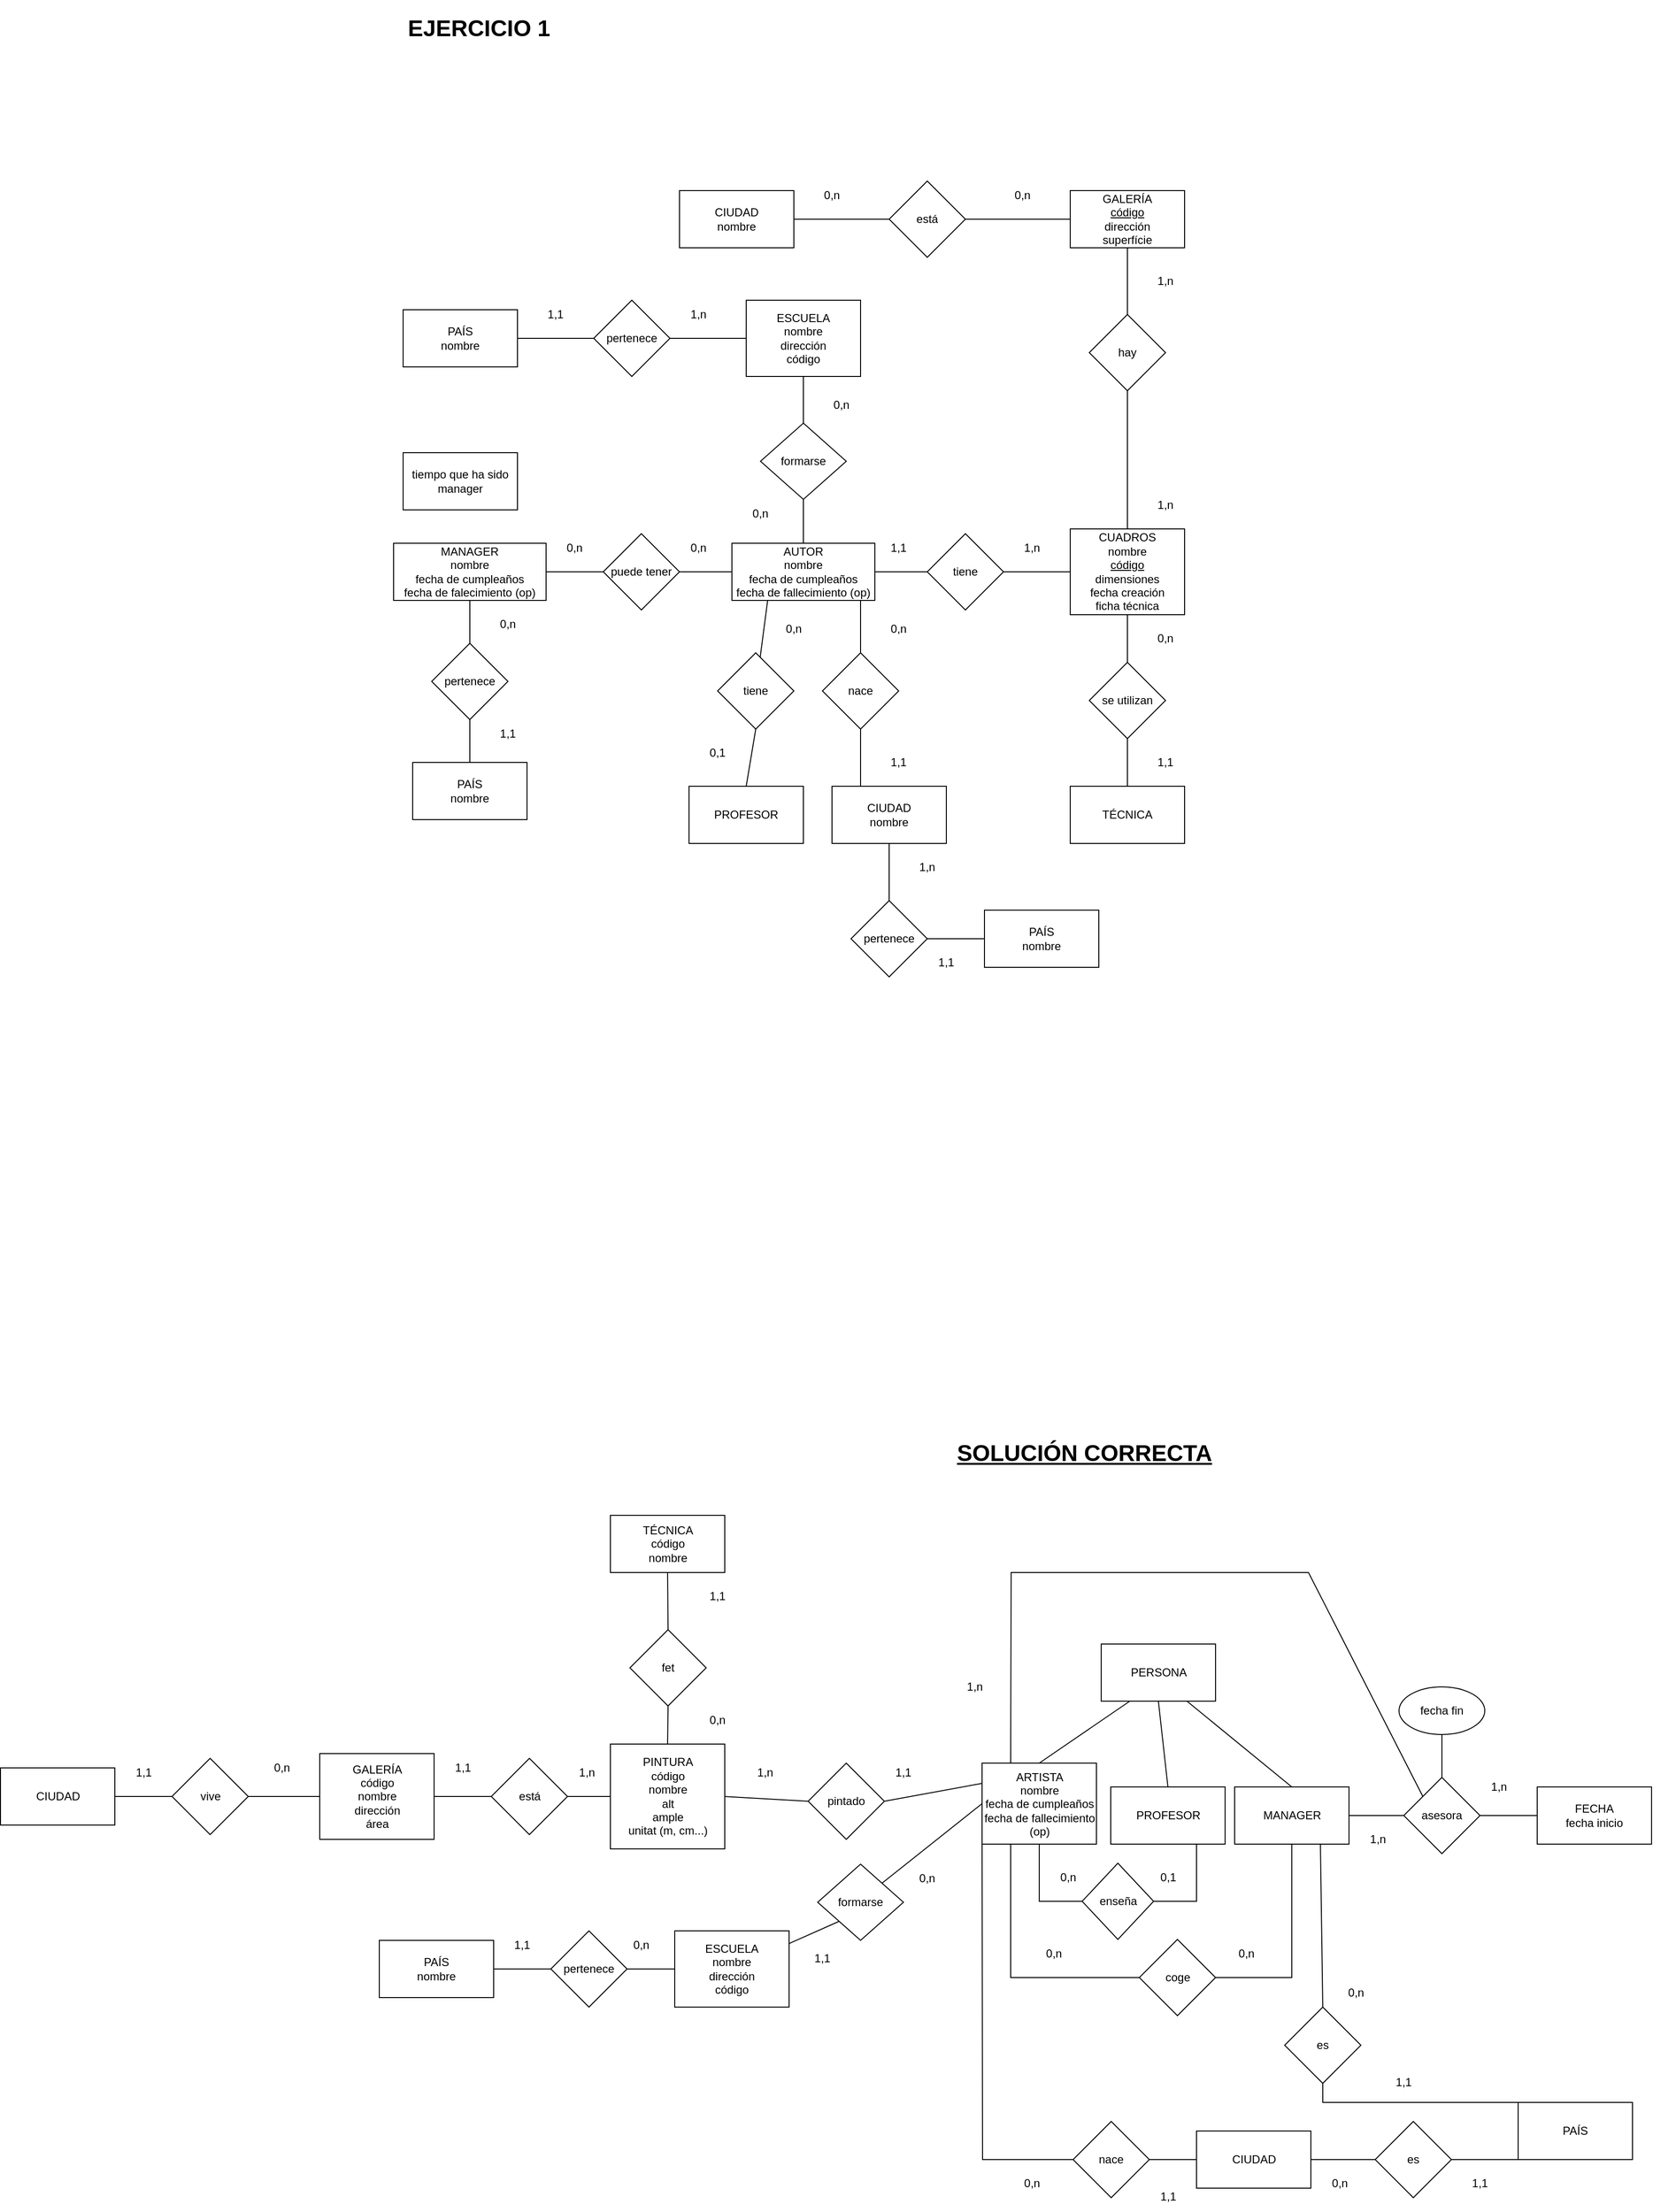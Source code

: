 <mxfile version="20.3.0" type="device"><diagram id="R2lEEEUBdFMjLlhIrx00" name="Page-1"><mxGraphModel dx="2354" dy="1698" grid="1" gridSize="10" guides="1" tooltips="1" connect="1" arrows="1" fold="1" page="1" pageScale="1" pageWidth="850" pageHeight="1100" math="0" shadow="0" extFonts="Permanent Marker^https://fonts.googleapis.com/css?family=Permanent+Marker"><root><mxCell id="0"/><mxCell id="1" parent="0"/><mxCell id="aVUMFZ0McgWH2gWo2SlE-1" value="&lt;h1&gt;EJERCICIO 1&lt;/h1&gt;" style="text;html=1;strokeColor=none;fillColor=none;spacing=5;spacingTop=-20;whiteSpace=wrap;overflow=hidden;rounded=0;" vertex="1" parent="1"><mxGeometry x="60" y="50" width="760" height="70" as="geometry"/></mxCell><mxCell id="aVUMFZ0McgWH2gWo2SlE-2" value="GALERÍA&lt;br&gt;&lt;u&gt;código&lt;/u&gt;&lt;br&gt;dirección&lt;br&gt;superfície" style="rounded=0;whiteSpace=wrap;html=1;" vertex="1" parent="1"><mxGeometry x="760" y="240" width="120" height="60" as="geometry"/></mxCell><mxCell id="aVUMFZ0McgWH2gWo2SlE-3" value="" style="endArrow=none;html=1;rounded=0;exitX=0;exitY=0.5;exitDx=0;exitDy=0;startArrow=none;" edge="1" parent="1" source="aVUMFZ0McgWH2gWo2SlE-4" target="aVUMFZ0McgWH2gWo2SlE-6"><mxGeometry width="50" height="50" relative="1" as="geometry"><mxPoint x="780" y="40" as="sourcePoint"/><mxPoint x="490" y="270" as="targetPoint"/></mxGeometry></mxCell><mxCell id="aVUMFZ0McgWH2gWo2SlE-4" value="está" style="rhombus;whiteSpace=wrap;html=1;" vertex="1" parent="1"><mxGeometry x="570" y="230" width="80" height="80" as="geometry"/></mxCell><mxCell id="aVUMFZ0McgWH2gWo2SlE-5" value="" style="endArrow=none;html=1;rounded=0;exitX=0;exitY=0.5;exitDx=0;exitDy=0;" edge="1" parent="1" source="aVUMFZ0McgWH2gWo2SlE-2" target="aVUMFZ0McgWH2gWo2SlE-4"><mxGeometry width="50" height="50" relative="1" as="geometry"><mxPoint x="725" y="270" as="sourcePoint"/><mxPoint x="520" y="270" as="targetPoint"/></mxGeometry></mxCell><mxCell id="aVUMFZ0McgWH2gWo2SlE-6" value="CIUDAD&lt;br&gt;nombre" style="rounded=0;whiteSpace=wrap;html=1;" vertex="1" parent="1"><mxGeometry x="350" y="240" width="120" height="60" as="geometry"/></mxCell><mxCell id="aVUMFZ0McgWH2gWo2SlE-7" value="0,n" style="text;html=1;strokeColor=none;fillColor=none;align=center;verticalAlign=middle;whiteSpace=wrap;rounded=0;" vertex="1" parent="1"><mxGeometry x="480" y="230" width="60" height="30" as="geometry"/></mxCell><mxCell id="aVUMFZ0McgWH2gWo2SlE-8" value="0,n" style="text;html=1;strokeColor=none;fillColor=none;align=center;verticalAlign=middle;whiteSpace=wrap;rounded=0;" vertex="1" parent="1"><mxGeometry x="680" y="230" width="60" height="30" as="geometry"/></mxCell><mxCell id="aVUMFZ0McgWH2gWo2SlE-9" value="CUADROS&lt;br&gt;nombre&lt;br&gt;&lt;u&gt;código&lt;/u&gt;&lt;br&gt;dimensiones&lt;br&gt;fecha creación&lt;br&gt;ficha técnica" style="rounded=0;whiteSpace=wrap;html=1;" vertex="1" parent="1"><mxGeometry x="760" y="595" width="120" height="90" as="geometry"/></mxCell><mxCell id="aVUMFZ0McgWH2gWo2SlE-10" value="" style="endArrow=none;html=1;rounded=0;exitX=0.5;exitY=0;exitDx=0;exitDy=0;entryX=0.5;entryY=1;entryDx=0;entryDy=0;startArrow=none;" edge="1" parent="1" target="aVUMFZ0McgWH2gWo2SlE-2"><mxGeometry width="50" height="50" relative="1" as="geometry"><mxPoint x="820" y="425" as="sourcePoint"/><mxPoint x="780" y="40" as="targetPoint"/></mxGeometry></mxCell><mxCell id="aVUMFZ0McgWH2gWo2SlE-11" value="hay" style="rhombus;whiteSpace=wrap;html=1;" vertex="1" parent="1"><mxGeometry x="780" y="370" width="80" height="80" as="geometry"/></mxCell><mxCell id="aVUMFZ0McgWH2gWo2SlE-12" value="" style="endArrow=none;html=1;rounded=0;exitX=0.5;exitY=0;exitDx=0;exitDy=0;entryX=0.5;entryY=1;entryDx=0;entryDy=0;" edge="1" parent="1" source="aVUMFZ0McgWH2gWo2SlE-9" target="aVUMFZ0McgWH2gWo2SlE-11"><mxGeometry width="50" height="50" relative="1" as="geometry"><mxPoint x="820" y="415" as="sourcePoint"/><mxPoint x="820" y="245" as="targetPoint"/></mxGeometry></mxCell><mxCell id="aVUMFZ0McgWH2gWo2SlE-13" value="1,n" style="text;html=1;strokeColor=none;fillColor=none;align=center;verticalAlign=middle;whiteSpace=wrap;rounded=0;" vertex="1" parent="1"><mxGeometry x="830" y="555" width="60" height="30" as="geometry"/></mxCell><mxCell id="aVUMFZ0McgWH2gWo2SlE-14" value="1,n" style="text;html=1;strokeColor=none;fillColor=none;align=center;verticalAlign=middle;whiteSpace=wrap;rounded=0;" vertex="1" parent="1"><mxGeometry x="830" y="320" width="60" height="30" as="geometry"/></mxCell><mxCell id="aVUMFZ0McgWH2gWo2SlE-16" value="AUTOR&lt;br&gt;nombre&lt;br&gt;fecha de cumpleaños&lt;br&gt;fecha de fallecimiento (op)" style="rounded=0;whiteSpace=wrap;html=1;" vertex="1" parent="1"><mxGeometry x="405" y="610" width="150" height="60" as="geometry"/></mxCell><mxCell id="aVUMFZ0McgWH2gWo2SlE-17" value="" style="endArrow=none;html=1;rounded=0;exitX=1;exitY=0.5;exitDx=0;exitDy=0;entryX=0;entryY=0.5;entryDx=0;entryDy=0;startArrow=none;" edge="1" parent="1" source="aVUMFZ0McgWH2gWo2SlE-18" target="aVUMFZ0McgWH2gWo2SlE-9"><mxGeometry width="50" height="50" relative="1" as="geometry"><mxPoint x="610" y="245" as="sourcePoint"/><mxPoint x="660" y="195" as="targetPoint"/></mxGeometry></mxCell><mxCell id="aVUMFZ0McgWH2gWo2SlE-18" value="tiene" style="rhombus;whiteSpace=wrap;html=1;" vertex="1" parent="1"><mxGeometry x="610" y="600" width="80" height="80" as="geometry"/></mxCell><mxCell id="aVUMFZ0McgWH2gWo2SlE-19" value="" style="endArrow=none;html=1;rounded=0;exitX=1;exitY=0.5;exitDx=0;exitDy=0;entryX=0;entryY=0.5;entryDx=0;entryDy=0;" edge="1" parent="1" source="aVUMFZ0McgWH2gWo2SlE-16" target="aVUMFZ0McgWH2gWo2SlE-18"><mxGeometry width="50" height="50" relative="1" as="geometry"><mxPoint x="560" y="640" as="sourcePoint"/><mxPoint x="760" y="640" as="targetPoint"/></mxGeometry></mxCell><mxCell id="aVUMFZ0McgWH2gWo2SlE-20" value="1,1" style="text;html=1;strokeColor=none;fillColor=none;align=center;verticalAlign=middle;whiteSpace=wrap;rounded=0;" vertex="1" parent="1"><mxGeometry x="550" y="600" width="60" height="30" as="geometry"/></mxCell><mxCell id="aVUMFZ0McgWH2gWo2SlE-21" value="1,n" style="text;html=1;strokeColor=none;fillColor=none;align=center;verticalAlign=middle;whiteSpace=wrap;rounded=0;" vertex="1" parent="1"><mxGeometry x="690" y="600" width="60" height="30" as="geometry"/></mxCell><mxCell id="aVUMFZ0McgWH2gWo2SlE-22" value="" style="endArrow=none;html=1;rounded=0;entryX=0.5;entryY=1;entryDx=0;entryDy=0;startArrow=none;" edge="1" parent="1" source="aVUMFZ0McgWH2gWo2SlE-23"><mxGeometry width="50" height="50" relative="1" as="geometry"><mxPoint x="540" y="865" as="sourcePoint"/><mxPoint x="540" y="670" as="targetPoint"/></mxGeometry></mxCell><mxCell id="aVUMFZ0McgWH2gWo2SlE-23" value="nace" style="rhombus;whiteSpace=wrap;html=1;" vertex="1" parent="1"><mxGeometry x="500" y="725" width="80" height="80" as="geometry"/></mxCell><mxCell id="aVUMFZ0McgWH2gWo2SlE-24" value="" style="endArrow=none;html=1;rounded=0;entryX=0.5;entryY=1;entryDx=0;entryDy=0;exitX=0.25;exitY=0;exitDx=0;exitDy=0;" edge="1" parent="1" source="aVUMFZ0McgWH2gWo2SlE-25" target="aVUMFZ0McgWH2gWo2SlE-23"><mxGeometry width="50" height="50" relative="1" as="geometry"><mxPoint x="540" y="865" as="sourcePoint"/><mxPoint x="540" y="670" as="targetPoint"/></mxGeometry></mxCell><mxCell id="aVUMFZ0McgWH2gWo2SlE-25" value="CIUDAD&lt;br&gt;nombre" style="rounded=0;whiteSpace=wrap;html=1;" vertex="1" parent="1"><mxGeometry x="510" y="865" width="120" height="60" as="geometry"/></mxCell><mxCell id="aVUMFZ0McgWH2gWo2SlE-30" value="1,1" style="text;html=1;strokeColor=none;fillColor=none;align=center;verticalAlign=middle;whiteSpace=wrap;rounded=0;" vertex="1" parent="1"><mxGeometry x="550" y="825" width="60" height="30" as="geometry"/></mxCell><mxCell id="aVUMFZ0McgWH2gWo2SlE-31" value="0,n" style="text;html=1;strokeColor=none;fillColor=none;align=center;verticalAlign=middle;whiteSpace=wrap;rounded=0;" vertex="1" parent="1"><mxGeometry x="550" y="685" width="60" height="30" as="geometry"/></mxCell><mxCell id="aVUMFZ0McgWH2gWo2SlE-34" value="PAÍS&lt;br&gt;nombre" style="rounded=0;whiteSpace=wrap;html=1;" vertex="1" parent="1"><mxGeometry x="670" y="995" width="120" height="60" as="geometry"/></mxCell><mxCell id="aVUMFZ0McgWH2gWo2SlE-35" value="" style="endArrow=none;html=1;rounded=0;exitX=0.5;exitY=0;exitDx=0;exitDy=0;startArrow=none;" edge="1" parent="1" source="aVUMFZ0McgWH2gWo2SlE-37" target="aVUMFZ0McgWH2gWo2SlE-36"><mxGeometry width="50" height="50" relative="1" as="geometry"><mxPoint x="595" y="515" as="sourcePoint"/><mxPoint x="480" y="385" as="targetPoint"/></mxGeometry></mxCell><mxCell id="aVUMFZ0McgWH2gWo2SlE-36" value="ESCUELA&lt;br&gt;nombre&lt;br&gt;dirección&lt;br&gt;código&lt;br&gt;" style="rounded=0;whiteSpace=wrap;html=1;" vertex="1" parent="1"><mxGeometry x="420" y="355" width="120" height="80" as="geometry"/></mxCell><mxCell id="aVUMFZ0McgWH2gWo2SlE-37" value="formarse" style="rhombus;whiteSpace=wrap;html=1;" vertex="1" parent="1"><mxGeometry x="435" y="484" width="90" height="80" as="geometry"/></mxCell><mxCell id="aVUMFZ0McgWH2gWo2SlE-38" value="" style="endArrow=none;html=1;rounded=0;exitX=0.5;exitY=0;exitDx=0;exitDy=0;" edge="1" parent="1" source="aVUMFZ0McgWH2gWo2SlE-16" target="aVUMFZ0McgWH2gWo2SlE-37"><mxGeometry width="50" height="50" relative="1" as="geometry"><mxPoint x="480" y="610" as="sourcePoint"/><mxPoint x="480" y="415" as="targetPoint"/></mxGeometry></mxCell><mxCell id="aVUMFZ0McgWH2gWo2SlE-39" value="0,n" style="text;html=1;strokeColor=none;fillColor=none;align=center;verticalAlign=middle;whiteSpace=wrap;rounded=0;" vertex="1" parent="1"><mxGeometry x="405" y="564" width="60" height="30" as="geometry"/></mxCell><mxCell id="aVUMFZ0McgWH2gWo2SlE-40" value="0,n" style="text;html=1;strokeColor=none;fillColor=none;align=center;verticalAlign=middle;whiteSpace=wrap;rounded=0;" vertex="1" parent="1"><mxGeometry x="490" y="450" width="60" height="30" as="geometry"/></mxCell><mxCell id="aVUMFZ0McgWH2gWo2SlE-41" value="" style="endArrow=none;html=1;rounded=0;entryX=0;entryY=0.5;entryDx=0;entryDy=0;startArrow=none;" edge="1" parent="1" source="aVUMFZ0McgWH2gWo2SlE-43" target="aVUMFZ0McgWH2gWo2SlE-36"><mxGeometry width="50" height="50" relative="1" as="geometry"><mxPoint x="230" y="395" as="sourcePoint"/><mxPoint x="420" y="385" as="targetPoint"/></mxGeometry></mxCell><mxCell id="aVUMFZ0McgWH2gWo2SlE-42" value="PAÍS&lt;br&gt;nombre" style="rounded=0;whiteSpace=wrap;html=1;" vertex="1" parent="1"><mxGeometry x="60" y="365" width="120" height="60" as="geometry"/></mxCell><mxCell id="aVUMFZ0McgWH2gWo2SlE-43" value="pertenece" style="rhombus;whiteSpace=wrap;html=1;" vertex="1" parent="1"><mxGeometry x="260" y="355" width="80" height="80" as="geometry"/></mxCell><mxCell id="aVUMFZ0McgWH2gWo2SlE-44" value="" style="endArrow=none;html=1;rounded=0;entryX=0;entryY=0.5;entryDx=0;entryDy=0;" edge="1" parent="1" source="aVUMFZ0McgWH2gWo2SlE-42" target="aVUMFZ0McgWH2gWo2SlE-43"><mxGeometry width="50" height="50" relative="1" as="geometry"><mxPoint x="180" y="395" as="sourcePoint"/><mxPoint x="420" y="395" as="targetPoint"/></mxGeometry></mxCell><mxCell id="aVUMFZ0McgWH2gWo2SlE-45" value="1,1" style="text;html=1;strokeColor=none;fillColor=none;align=center;verticalAlign=middle;whiteSpace=wrap;rounded=0;" vertex="1" parent="1"><mxGeometry x="190" y="355" width="60" height="30" as="geometry"/></mxCell><mxCell id="aVUMFZ0McgWH2gWo2SlE-46" value="1,n" style="text;html=1;strokeColor=none;fillColor=none;align=center;verticalAlign=middle;whiteSpace=wrap;rounded=0;" vertex="1" parent="1"><mxGeometry x="340" y="355" width="60" height="30" as="geometry"/></mxCell><mxCell id="aVUMFZ0McgWH2gWo2SlE-47" value="" style="endArrow=none;html=1;rounded=0;entryX=0;entryY=0.5;entryDx=0;entryDy=0;startArrow=none;" edge="1" parent="1" source="aVUMFZ0McgWH2gWo2SlE-49" target="aVUMFZ0McgWH2gWo2SlE-16"><mxGeometry width="50" height="50" relative="1" as="geometry"><mxPoint x="200" y="640" as="sourcePoint"/><mxPoint x="350" y="615" as="targetPoint"/></mxGeometry></mxCell><mxCell id="aVUMFZ0McgWH2gWo2SlE-48" value="MANAGER&lt;br&gt;nombre&lt;br&gt;fecha de cumpleaños&lt;br&gt;fecha de falecimiento (op)" style="rounded=0;whiteSpace=wrap;html=1;" vertex="1" parent="1"><mxGeometry x="50" y="610" width="160" height="60" as="geometry"/></mxCell><mxCell id="aVUMFZ0McgWH2gWo2SlE-49" value="puede tener" style="rhombus;whiteSpace=wrap;html=1;" vertex="1" parent="1"><mxGeometry x="270" y="600" width="80" height="80" as="geometry"/></mxCell><mxCell id="aVUMFZ0McgWH2gWo2SlE-50" value="" style="endArrow=none;html=1;rounded=0;exitX=1;exitY=0.5;exitDx=0;exitDy=0;entryX=0;entryY=0.5;entryDx=0;entryDy=0;" edge="1" parent="1" source="aVUMFZ0McgWH2gWo2SlE-48" target="aVUMFZ0McgWH2gWo2SlE-49"><mxGeometry width="50" height="50" relative="1" as="geometry"><mxPoint x="220" y="645" as="sourcePoint"/><mxPoint x="240" y="640" as="targetPoint"/></mxGeometry></mxCell><mxCell id="aVUMFZ0McgWH2gWo2SlE-51" value="0,n" style="text;html=1;strokeColor=none;fillColor=none;align=center;verticalAlign=middle;whiteSpace=wrap;rounded=0;" vertex="1" parent="1"><mxGeometry x="210" y="600" width="60" height="30" as="geometry"/></mxCell><mxCell id="aVUMFZ0McgWH2gWo2SlE-52" value="0,n" style="text;html=1;strokeColor=none;fillColor=none;align=center;verticalAlign=middle;whiteSpace=wrap;rounded=0;" vertex="1" parent="1"><mxGeometry x="340" y="600" width="60" height="30" as="geometry"/></mxCell><mxCell id="aVUMFZ0McgWH2gWo2SlE-53" value="" style="endArrow=none;html=1;rounded=0;exitX=1;exitY=0.5;exitDx=0;exitDy=0;entryX=0;entryY=0.5;entryDx=0;entryDy=0;startArrow=none;" edge="1" parent="1" source="aVUMFZ0McgWH2gWo2SlE-54" target="aVUMFZ0McgWH2gWo2SlE-34"><mxGeometry width="50" height="50" relative="1" as="geometry"><mxPoint x="580" y="535" as="sourcePoint"/><mxPoint x="630" y="485" as="targetPoint"/></mxGeometry></mxCell><mxCell id="aVUMFZ0McgWH2gWo2SlE-54" value="pertenece" style="rhombus;whiteSpace=wrap;html=1;" vertex="1" parent="1"><mxGeometry x="530" y="985" width="80" height="80" as="geometry"/></mxCell><mxCell id="aVUMFZ0McgWH2gWo2SlE-55" value="" style="endArrow=none;html=1;rounded=0;exitX=0.5;exitY=1;exitDx=0;exitDy=0;entryX=0.5;entryY=0;entryDx=0;entryDy=0;" edge="1" parent="1" source="aVUMFZ0McgWH2gWo2SlE-25" target="aVUMFZ0McgWH2gWo2SlE-54"><mxGeometry width="50" height="50" relative="1" as="geometry"><mxPoint x="630" y="895" as="sourcePoint"/><mxPoint x="840" y="895" as="targetPoint"/></mxGeometry></mxCell><mxCell id="aVUMFZ0McgWH2gWo2SlE-56" value="1,n" style="text;html=1;strokeColor=none;fillColor=none;align=center;verticalAlign=middle;whiteSpace=wrap;rounded=0;" vertex="1" parent="1"><mxGeometry x="580" y="935" width="60" height="30" as="geometry"/></mxCell><mxCell id="aVUMFZ0McgWH2gWo2SlE-57" value="1,1" style="text;html=1;strokeColor=none;fillColor=none;align=center;verticalAlign=middle;whiteSpace=wrap;rounded=0;" vertex="1" parent="1"><mxGeometry x="600" y="1035" width="60" height="30" as="geometry"/></mxCell><mxCell id="aVUMFZ0McgWH2gWo2SlE-58" value="PAÍS&lt;br&gt;nombre" style="rounded=0;whiteSpace=wrap;html=1;" vertex="1" parent="1"><mxGeometry x="70" y="840" width="120" height="60" as="geometry"/></mxCell><mxCell id="aVUMFZ0McgWH2gWo2SlE-59" value="" style="endArrow=none;html=1;rounded=0;exitX=0.5;exitY=0;exitDx=0;exitDy=0;entryX=0.5;entryY=1;entryDx=0;entryDy=0;startArrow=none;" edge="1" parent="1" source="aVUMFZ0McgWH2gWo2SlE-60" target="aVUMFZ0McgWH2gWo2SlE-48"><mxGeometry width="50" height="50" relative="1" as="geometry"><mxPoint x="490" y="525" as="sourcePoint"/><mxPoint x="540" y="475" as="targetPoint"/></mxGeometry></mxCell><mxCell id="aVUMFZ0McgWH2gWo2SlE-60" value="pertenece" style="rhombus;whiteSpace=wrap;html=1;" vertex="1" parent="1"><mxGeometry x="90" y="715" width="80" height="80" as="geometry"/></mxCell><mxCell id="aVUMFZ0McgWH2gWo2SlE-61" value="" style="endArrow=none;html=1;rounded=0;exitX=0.5;exitY=0;exitDx=0;exitDy=0;entryX=0.5;entryY=1;entryDx=0;entryDy=0;" edge="1" parent="1" source="aVUMFZ0McgWH2gWo2SlE-58" target="aVUMFZ0McgWH2gWo2SlE-60"><mxGeometry width="50" height="50" relative="1" as="geometry"><mxPoint x="140" y="840" as="sourcePoint"/><mxPoint x="140" y="670" as="targetPoint"/></mxGeometry></mxCell><mxCell id="aVUMFZ0McgWH2gWo2SlE-62" value="1,1" style="text;html=1;strokeColor=none;fillColor=none;align=center;verticalAlign=middle;whiteSpace=wrap;rounded=0;" vertex="1" parent="1"><mxGeometry x="140" y="795" width="60" height="30" as="geometry"/></mxCell><mxCell id="aVUMFZ0McgWH2gWo2SlE-63" value="0,n" style="text;html=1;strokeColor=none;fillColor=none;align=center;verticalAlign=middle;whiteSpace=wrap;rounded=0;" vertex="1" parent="1"><mxGeometry x="140" y="680" width="60" height="30" as="geometry"/></mxCell><mxCell id="aVUMFZ0McgWH2gWo2SlE-64" value="PROFESOR" style="rounded=0;whiteSpace=wrap;html=1;" vertex="1" parent="1"><mxGeometry x="360" y="865" width="120" height="60" as="geometry"/></mxCell><mxCell id="aVUMFZ0McgWH2gWo2SlE-65" value="tiempo que ha sido manager" style="rounded=0;whiteSpace=wrap;html=1;" vertex="1" parent="1"><mxGeometry x="60" y="515" width="120" height="60" as="geometry"/></mxCell><mxCell id="aVUMFZ0McgWH2gWo2SlE-66" value="TÉCNICA" style="rounded=0;whiteSpace=wrap;html=1;" vertex="1" parent="1"><mxGeometry x="760" y="865" width="120" height="60" as="geometry"/></mxCell><mxCell id="aVUMFZ0McgWH2gWo2SlE-67" value="" style="endArrow=none;html=1;rounded=0;entryX=0.5;entryY=1;entryDx=0;entryDy=0;exitX=0.5;exitY=0;exitDx=0;exitDy=0;startArrow=none;" edge="1" parent="1" source="aVUMFZ0McgWH2gWo2SlE-68" target="aVUMFZ0McgWH2gWo2SlE-9"><mxGeometry width="50" height="50" relative="1" as="geometry"><mxPoint x="440" y="635" as="sourcePoint"/><mxPoint x="490" y="585" as="targetPoint"/></mxGeometry></mxCell><mxCell id="aVUMFZ0McgWH2gWo2SlE-68" value="se utilizan" style="rhombus;whiteSpace=wrap;html=1;" vertex="1" parent="1"><mxGeometry x="780" y="735" width="80" height="80" as="geometry"/></mxCell><mxCell id="aVUMFZ0McgWH2gWo2SlE-69" value="" style="endArrow=none;html=1;rounded=0;entryX=0.5;entryY=1;entryDx=0;entryDy=0;exitX=0.5;exitY=0;exitDx=0;exitDy=0;" edge="1" parent="1" source="aVUMFZ0McgWH2gWo2SlE-66" target="aVUMFZ0McgWH2gWo2SlE-68"><mxGeometry width="50" height="50" relative="1" as="geometry"><mxPoint x="820" y="875" as="sourcePoint"/><mxPoint x="820" y="685" as="targetPoint"/></mxGeometry></mxCell><mxCell id="aVUMFZ0McgWH2gWo2SlE-70" value="1,1" style="text;html=1;strokeColor=none;fillColor=none;align=center;verticalAlign=middle;whiteSpace=wrap;rounded=0;" vertex="1" parent="1"><mxGeometry x="830" y="825" width="60" height="30" as="geometry"/></mxCell><mxCell id="aVUMFZ0McgWH2gWo2SlE-71" value="0,n" style="text;html=1;strokeColor=none;fillColor=none;align=center;verticalAlign=middle;whiteSpace=wrap;rounded=0;" vertex="1" parent="1"><mxGeometry x="830" y="695" width="60" height="30" as="geometry"/></mxCell><mxCell id="aVUMFZ0McgWH2gWo2SlE-72" value="" style="endArrow=none;html=1;rounded=0;startArrow=none;entryX=0.25;entryY=1;entryDx=0;entryDy=0;" edge="1" parent="1" source="aVUMFZ0McgWH2gWo2SlE-73" target="aVUMFZ0McgWH2gWo2SlE-16"><mxGeometry width="50" height="50" relative="1" as="geometry"><mxPoint x="430" y="865" as="sourcePoint"/><mxPoint x="380" y="695" as="targetPoint"/></mxGeometry></mxCell><mxCell id="aVUMFZ0McgWH2gWo2SlE-73" value="tiene" style="rhombus;whiteSpace=wrap;html=1;" vertex="1" parent="1"><mxGeometry x="390" y="725" width="80" height="80" as="geometry"/></mxCell><mxCell id="aVUMFZ0McgWH2gWo2SlE-74" value="" style="endArrow=none;html=1;rounded=0;entryX=0.5;entryY=1;entryDx=0;entryDy=0;exitX=0.5;exitY=0;exitDx=0;exitDy=0;" edge="1" parent="1" target="aVUMFZ0McgWH2gWo2SlE-73" source="aVUMFZ0McgWH2gWo2SlE-64"><mxGeometry width="50" height="50" relative="1" as="geometry"><mxPoint x="430" y="865" as="sourcePoint"/><mxPoint x="430" y="670" as="targetPoint"/></mxGeometry></mxCell><mxCell id="aVUMFZ0McgWH2gWo2SlE-75" value="0,1" style="text;html=1;strokeColor=none;fillColor=none;align=center;verticalAlign=middle;whiteSpace=wrap;rounded=0;" vertex="1" parent="1"><mxGeometry x="360" y="815" width="60" height="30" as="geometry"/></mxCell><mxCell id="aVUMFZ0McgWH2gWo2SlE-76" value="0,n" style="text;html=1;strokeColor=none;fillColor=none;align=center;verticalAlign=middle;whiteSpace=wrap;rounded=0;" vertex="1" parent="1"><mxGeometry x="440" y="685" width="60" height="30" as="geometry"/></mxCell><mxCell id="aVUMFZ0McgWH2gWo2SlE-77" value="PERSONA" style="rounded=0;whiteSpace=wrap;html=1;" vertex="1" parent="1"><mxGeometry x="792.5" y="1765" width="120" height="60" as="geometry"/></mxCell><mxCell id="aVUMFZ0McgWH2gWo2SlE-78" value="ARTISTA&lt;br&gt;nombre&lt;br&gt;fecha de cumpleaños&lt;br&gt;fecha de fallecimiento (op)" style="rounded=0;whiteSpace=wrap;html=1;" vertex="1" parent="1"><mxGeometry x="667.5" y="1890" width="120" height="85" as="geometry"/></mxCell><mxCell id="aVUMFZ0McgWH2gWo2SlE-79" value="PROFESOR" style="rounded=0;whiteSpace=wrap;html=1;" vertex="1" parent="1"><mxGeometry x="802.5" y="1915" width="120" height="60" as="geometry"/></mxCell><mxCell id="aVUMFZ0McgWH2gWo2SlE-80" value="MANAGER" style="rounded=0;whiteSpace=wrap;html=1;" vertex="1" parent="1"><mxGeometry x="932.5" y="1915" width="120" height="60" as="geometry"/></mxCell><mxCell id="aVUMFZ0McgWH2gWo2SlE-81" value="" style="endArrow=none;html=1;rounded=0;entryX=0.25;entryY=1;entryDx=0;entryDy=0;exitX=0.5;exitY=0;exitDx=0;exitDy=0;" edge="1" parent="1" source="aVUMFZ0McgWH2gWo2SlE-78" target="aVUMFZ0McgWH2gWo2SlE-77"><mxGeometry width="50" height="50" relative="1" as="geometry"><mxPoint x="842.5" y="1875" as="sourcePoint"/><mxPoint x="892.5" y="1825" as="targetPoint"/></mxGeometry></mxCell><mxCell id="aVUMFZ0McgWH2gWo2SlE-82" value="" style="endArrow=none;html=1;rounded=0;entryX=0.5;entryY=1;entryDx=0;entryDy=0;exitX=0.5;exitY=0;exitDx=0;exitDy=0;" edge="1" parent="1" source="aVUMFZ0McgWH2gWo2SlE-79" target="aVUMFZ0McgWH2gWo2SlE-77"><mxGeometry width="50" height="50" relative="1" as="geometry"><mxPoint x="842.5" y="1915" as="sourcePoint"/><mxPoint x="892.5" y="1865" as="targetPoint"/></mxGeometry></mxCell><mxCell id="aVUMFZ0McgWH2gWo2SlE-83" value="" style="endArrow=none;html=1;rounded=0;exitX=0.5;exitY=0;exitDx=0;exitDy=0;entryX=0.75;entryY=1;entryDx=0;entryDy=0;" edge="1" parent="1" source="aVUMFZ0McgWH2gWo2SlE-80" target="aVUMFZ0McgWH2gWo2SlE-77"><mxGeometry width="50" height="50" relative="1" as="geometry"><mxPoint x="832.5" y="1565" as="sourcePoint"/><mxPoint x="882.5" y="1515" as="targetPoint"/></mxGeometry></mxCell><mxCell id="aVUMFZ0McgWH2gWo2SlE-84" value="" style="endArrow=none;html=1;rounded=0;entryX=0.5;entryY=1;entryDx=0;entryDy=0;exitX=0;exitY=0.5;exitDx=0;exitDy=0;startArrow=none;" edge="1" parent="1" source="aVUMFZ0McgWH2gWo2SlE-85" target="aVUMFZ0McgWH2gWo2SlE-78"><mxGeometry width="50" height="50" relative="1" as="geometry"><mxPoint x="842.5" y="2035" as="sourcePoint"/><mxPoint x="792.5" y="2015" as="targetPoint"/><Array as="points"><mxPoint x="727.5" y="2035"/></Array></mxGeometry></mxCell><mxCell id="aVUMFZ0McgWH2gWo2SlE-85" value="enseña" style="rhombus;whiteSpace=wrap;html=1;" vertex="1" parent="1"><mxGeometry x="772.5" y="1995" width="75" height="80" as="geometry"/></mxCell><mxCell id="aVUMFZ0McgWH2gWo2SlE-86" value="" style="endArrow=none;html=1;rounded=0;entryX=1;entryY=0.5;entryDx=0;entryDy=0;exitX=0.75;exitY=1;exitDx=0;exitDy=0;" edge="1" parent="1" source="aVUMFZ0McgWH2gWo2SlE-79" target="aVUMFZ0McgWH2gWo2SlE-85"><mxGeometry width="50" height="50" relative="1" as="geometry"><mxPoint x="892.5" y="1975" as="sourcePoint"/><mxPoint x="727.5" y="1975" as="targetPoint"/><Array as="points"><mxPoint x="892.5" y="2035"/></Array></mxGeometry></mxCell><mxCell id="aVUMFZ0McgWH2gWo2SlE-87" value="" style="endArrow=none;html=1;rounded=0;exitX=1;exitY=0.5;exitDx=0;exitDy=0;entryX=0.5;entryY=1;entryDx=0;entryDy=0;startArrow=none;" edge="1" parent="1" source="aVUMFZ0McgWH2gWo2SlE-88" target="aVUMFZ0McgWH2gWo2SlE-80"><mxGeometry width="50" height="50" relative="1" as="geometry"><mxPoint x="832.5" y="1775" as="sourcePoint"/><mxPoint x="992.5" y="2185" as="targetPoint"/><Array as="points"><mxPoint x="992.5" y="2115"/></Array></mxGeometry></mxCell><mxCell id="aVUMFZ0McgWH2gWo2SlE-88" value="coge" style="rhombus;whiteSpace=wrap;html=1;" vertex="1" parent="1"><mxGeometry x="832.5" y="2075" width="80" height="80" as="geometry"/></mxCell><mxCell id="aVUMFZ0McgWH2gWo2SlE-89" value="" style="endArrow=none;html=1;rounded=0;exitX=0.25;exitY=1;exitDx=0;exitDy=0;entryX=0;entryY=0.5;entryDx=0;entryDy=0;" edge="1" parent="1" source="aVUMFZ0McgWH2gWo2SlE-78" target="aVUMFZ0McgWH2gWo2SlE-88"><mxGeometry width="50" height="50" relative="1" as="geometry"><mxPoint x="697.5" y="1975" as="sourcePoint"/><mxPoint x="792.5" y="2135" as="targetPoint"/><Array as="points"><mxPoint x="697.5" y="2115"/></Array></mxGeometry></mxCell><mxCell id="aVUMFZ0McgWH2gWo2SlE-95" value="" style="endArrow=none;html=1;rounded=0;exitX=0;exitY=1;exitDx=0;exitDy=0;startArrow=none;" edge="1" parent="1" source="aVUMFZ0McgWH2gWo2SlE-97" target="aVUMFZ0McgWH2gWo2SlE-96"><mxGeometry width="50" height="50" relative="1" as="geometry"><mxPoint x="810" y="1810" as="sourcePoint"/><mxPoint x="695" y="1680" as="targetPoint"/></mxGeometry></mxCell><mxCell id="aVUMFZ0McgWH2gWo2SlE-96" value="ESCUELA&lt;br&gt;nombre&lt;br&gt;dirección&lt;br&gt;código&lt;br&gt;" style="rounded=0;whiteSpace=wrap;html=1;" vertex="1" parent="1"><mxGeometry x="345" y="2066" width="120" height="80" as="geometry"/></mxCell><mxCell id="aVUMFZ0McgWH2gWo2SlE-97" value="formarse" style="rhombus;whiteSpace=wrap;html=1;" vertex="1" parent="1"><mxGeometry x="495" y="1996" width="90" height="80" as="geometry"/></mxCell><mxCell id="aVUMFZ0McgWH2gWo2SlE-98" value="" style="endArrow=none;html=1;rounded=0;exitX=0;exitY=0.5;exitDx=0;exitDy=0;entryX=1;entryY=0;entryDx=0;entryDy=0;" edge="1" parent="1" target="aVUMFZ0McgWH2gWo2SlE-97" source="aVUMFZ0McgWH2gWo2SlE-78"><mxGeometry width="50" height="50" relative="1" as="geometry"><mxPoint x="690" y="1915" as="sourcePoint"/><mxPoint x="715" y="1866" as="targetPoint"/></mxGeometry></mxCell><mxCell id="aVUMFZ0McgWH2gWo2SlE-99" value="0,n" style="text;html=1;strokeColor=none;fillColor=none;align=center;verticalAlign=middle;whiteSpace=wrap;rounded=0;" vertex="1" parent="1"><mxGeometry x="580" y="1996" width="60" height="30" as="geometry"/></mxCell><mxCell id="aVUMFZ0McgWH2gWo2SlE-100" value="0,n" style="text;html=1;strokeColor=none;fillColor=none;align=center;verticalAlign=middle;whiteSpace=wrap;rounded=0;" vertex="1" parent="1"><mxGeometry x="280" y="2066" width="60" height="30" as="geometry"/></mxCell><mxCell id="aVUMFZ0McgWH2gWo2SlE-101" value="" style="endArrow=none;html=1;rounded=0;entryX=0;entryY=0.5;entryDx=0;entryDy=0;startArrow=none;" edge="1" parent="1" source="aVUMFZ0McgWH2gWo2SlE-103" target="aVUMFZ0McgWH2gWo2SlE-96"><mxGeometry width="50" height="50" relative="1" as="geometry"><mxPoint x="155" y="2106" as="sourcePoint"/><mxPoint x="345" y="2096" as="targetPoint"/></mxGeometry></mxCell><mxCell id="aVUMFZ0McgWH2gWo2SlE-102" value="PAÍS&lt;br&gt;nombre" style="rounded=0;whiteSpace=wrap;html=1;" vertex="1" parent="1"><mxGeometry x="35" y="2076" width="120" height="60" as="geometry"/></mxCell><mxCell id="aVUMFZ0McgWH2gWo2SlE-103" value="pertenece" style="rhombus;whiteSpace=wrap;html=1;" vertex="1" parent="1"><mxGeometry x="215" y="2066" width="80" height="80" as="geometry"/></mxCell><mxCell id="aVUMFZ0McgWH2gWo2SlE-104" value="" style="endArrow=none;html=1;rounded=0;entryX=0;entryY=0.5;entryDx=0;entryDy=0;" edge="1" parent="1" source="aVUMFZ0McgWH2gWo2SlE-102" target="aVUMFZ0McgWH2gWo2SlE-103"><mxGeometry width="50" height="50" relative="1" as="geometry"><mxPoint x="105" y="2106" as="sourcePoint"/><mxPoint x="345" y="2106" as="targetPoint"/></mxGeometry></mxCell><mxCell id="aVUMFZ0McgWH2gWo2SlE-105" value="1,1" style="text;html=1;strokeColor=none;fillColor=none;align=center;verticalAlign=middle;whiteSpace=wrap;rounded=0;" vertex="1" parent="1"><mxGeometry x="155" y="2066" width="60" height="30" as="geometry"/></mxCell><mxCell id="aVUMFZ0McgWH2gWo2SlE-108" value="PAÍS" style="rounded=0;whiteSpace=wrap;html=1;" vertex="1" parent="1"><mxGeometry x="1230" y="2246" width="120" height="60" as="geometry"/></mxCell><mxCell id="aVUMFZ0McgWH2gWo2SlE-109" value="" style="endArrow=none;html=1;rounded=0;entryX=0;entryY=0;entryDx=0;entryDy=0;exitX=0.5;exitY=1;exitDx=0;exitDy=0;startArrow=none;" edge="1" parent="1" source="aVUMFZ0McgWH2gWo2SlE-111" target="aVUMFZ0McgWH2gWo2SlE-108"><mxGeometry width="50" height="50" relative="1" as="geometry"><mxPoint x="955" y="2296" as="sourcePoint"/><mxPoint x="1005" y="2246" as="targetPoint"/><Array as="points"><mxPoint x="1025" y="2246"/></Array></mxGeometry></mxCell><mxCell id="aVUMFZ0McgWH2gWo2SlE-110" value="" style="endArrow=none;html=1;rounded=0;exitX=1;exitY=0.5;exitDx=0;exitDy=0;entryX=0;entryY=1;entryDx=0;entryDy=0;startArrow=none;" edge="1" parent="1" source="aVUMFZ0McgWH2gWo2SlE-156" target="aVUMFZ0McgWH2gWo2SlE-108"><mxGeometry width="50" height="50" relative="1" as="geometry"><mxPoint x="1025" y="1886" as="sourcePoint"/><mxPoint x="1075" y="1836" as="targetPoint"/><Array as="points"/></mxGeometry></mxCell><mxCell id="aVUMFZ0McgWH2gWo2SlE-111" value="es" style="rhombus;whiteSpace=wrap;html=1;" vertex="1" parent="1"><mxGeometry x="985" y="2146" width="80" height="80" as="geometry"/></mxCell><mxCell id="aVUMFZ0McgWH2gWo2SlE-112" value="" style="endArrow=none;html=1;rounded=0;entryX=0.5;entryY=0;entryDx=0;entryDy=0;exitX=0.75;exitY=1;exitDx=0;exitDy=0;" edge="1" parent="1" source="aVUMFZ0McgWH2gWo2SlE-80" target="aVUMFZ0McgWH2gWo2SlE-111"><mxGeometry width="50" height="50" relative="1" as="geometry"><mxPoint x="1022.5" y="1975" as="sourcePoint"/><mxPoint x="1155" y="2276" as="targetPoint"/><Array as="points"/></mxGeometry></mxCell><mxCell id="aVUMFZ0McgWH2gWo2SlE-113" value="nace" style="rhombus;whiteSpace=wrap;html=1;" vertex="1" parent="1"><mxGeometry x="763" y="2266" width="80" height="80" as="geometry"/></mxCell><mxCell id="aVUMFZ0McgWH2gWo2SlE-114" value="" style="endArrow=none;html=1;rounded=0;exitX=0;exitY=1;exitDx=0;exitDy=0;entryX=0;entryY=0.5;entryDx=0;entryDy=0;" edge="1" parent="1" source="aVUMFZ0McgWH2gWo2SlE-78" target="aVUMFZ0McgWH2gWo2SlE-113"><mxGeometry width="50" height="50" relative="1" as="geometry"><mxPoint x="667.5" y="1975" as="sourcePoint"/><mxPoint x="1155" y="2306" as="targetPoint"/><Array as="points"><mxPoint x="668" y="2306"/></Array></mxGeometry></mxCell><mxCell id="aVUMFZ0McgWH2gWo2SlE-115" value="0,n" style="text;html=1;strokeColor=none;fillColor=none;align=center;verticalAlign=middle;whiteSpace=wrap;rounded=0;" vertex="1" parent="1"><mxGeometry x="727.5" y="1995" width="60" height="30" as="geometry"/></mxCell><mxCell id="aVUMFZ0McgWH2gWo2SlE-116" value="0,1" style="text;html=1;strokeColor=none;fillColor=none;align=center;verticalAlign=middle;whiteSpace=wrap;rounded=0;" vertex="1" parent="1"><mxGeometry x="832.5" y="1995" width="60" height="30" as="geometry"/></mxCell><mxCell id="aVUMFZ0McgWH2gWo2SlE-118" value="0,n" style="text;html=1;strokeColor=none;fillColor=none;align=center;verticalAlign=middle;whiteSpace=wrap;rounded=0;" vertex="1" parent="1"><mxGeometry x="712.5" y="2075" width="60" height="30" as="geometry"/></mxCell><mxCell id="aVUMFZ0McgWH2gWo2SlE-119" value="0,n" style="text;html=1;strokeColor=none;fillColor=none;align=center;verticalAlign=middle;whiteSpace=wrap;rounded=0;" vertex="1" parent="1"><mxGeometry x="915" y="2075" width="60" height="30" as="geometry"/></mxCell><mxCell id="aVUMFZ0McgWH2gWo2SlE-120" value="GALERÍA&lt;br&gt;código&lt;br&gt;nombre&lt;br&gt;dirección&lt;br&gt;área" style="rounded=0;whiteSpace=wrap;html=1;" vertex="1" parent="1"><mxGeometry x="-27.5" y="1880" width="120" height="90" as="geometry"/></mxCell><mxCell id="aVUMFZ0McgWH2gWo2SlE-121" value="" style="endArrow=none;html=1;rounded=0;entryX=0;entryY=0.5;entryDx=0;entryDy=0;exitX=1;exitY=0.5;exitDx=0;exitDy=0;startArrow=none;" edge="1" parent="1" source="aVUMFZ0McgWH2gWo2SlE-122" target="aVUMFZ0McgWH2gWo2SlE-120"><mxGeometry width="50" height="50" relative="1" as="geometry"><mxPoint x="557.5" y="2060" as="sourcePoint"/><mxPoint x="607.5" y="2010" as="targetPoint"/></mxGeometry></mxCell><mxCell id="aVUMFZ0McgWH2gWo2SlE-122" value="vive" style="rhombus;whiteSpace=wrap;html=1;" vertex="1" parent="1"><mxGeometry x="-182.5" y="1885" width="80" height="80" as="geometry"/></mxCell><mxCell id="aVUMFZ0McgWH2gWo2SlE-124" value="1,1" style="text;html=1;strokeColor=none;fillColor=none;align=center;verticalAlign=middle;whiteSpace=wrap;rounded=0;" vertex="1" parent="1"><mxGeometry x="-242.5" y="1885" width="60" height="30" as="geometry"/></mxCell><mxCell id="aVUMFZ0McgWH2gWo2SlE-125" value="0,n" style="text;html=1;strokeColor=none;fillColor=none;align=center;verticalAlign=middle;whiteSpace=wrap;rounded=0;" vertex="1" parent="1"><mxGeometry x="-97.5" y="1880" width="60" height="30" as="geometry"/></mxCell><mxCell id="aVUMFZ0McgWH2gWo2SlE-126" value="PINTURA&lt;br&gt;código&lt;br&gt;nombre&lt;br&gt;alt&lt;br&gt;ample&lt;br&gt;unitat (m, cm...)" style="rounded=0;whiteSpace=wrap;html=1;" vertex="1" parent="1"><mxGeometry x="277.5" y="1870" width="120" height="110" as="geometry"/></mxCell><mxCell id="aVUMFZ0McgWH2gWo2SlE-127" value="TÉCNICA&lt;br&gt;código&lt;br&gt;nombre" style="rounded=0;whiteSpace=wrap;html=1;" vertex="1" parent="1"><mxGeometry x="277.5" y="1630" width="120" height="60" as="geometry"/></mxCell><mxCell id="aVUMFZ0McgWH2gWo2SlE-128" value="" style="endArrow=none;html=1;rounded=0;entryX=0.5;entryY=1;entryDx=0;entryDy=0;exitX=0.5;exitY=0;exitDx=0;exitDy=0;startArrow=none;" edge="1" parent="1" source="aVUMFZ0McgWH2gWo2SlE-129" target="aVUMFZ0McgWH2gWo2SlE-127"><mxGeometry width="50" height="50" relative="1" as="geometry"><mxPoint x="405" y="2030" as="sourcePoint"/><mxPoint x="455" y="1980" as="targetPoint"/></mxGeometry></mxCell><mxCell id="aVUMFZ0McgWH2gWo2SlE-129" value="fet" style="rhombus;whiteSpace=wrap;html=1;" vertex="1" parent="1"><mxGeometry x="298" y="1750" width="80" height="80" as="geometry"/></mxCell><mxCell id="aVUMFZ0McgWH2gWo2SlE-130" value="" style="endArrow=none;html=1;rounded=0;entryX=0.5;entryY=1;entryDx=0;entryDy=0;exitX=0.5;exitY=0;exitDx=0;exitDy=0;" edge="1" parent="1" source="aVUMFZ0McgWH2gWo2SlE-126" target="aVUMFZ0McgWH2gWo2SlE-129"><mxGeometry width="50" height="50" relative="1" as="geometry"><mxPoint x="337.5" y="1870" as="sourcePoint"/><mxPoint x="337.5" y="1740" as="targetPoint"/></mxGeometry></mxCell><mxCell id="aVUMFZ0McgWH2gWo2SlE-131" value="0,n" style="text;html=1;strokeColor=none;fillColor=none;align=center;verticalAlign=middle;whiteSpace=wrap;rounded=0;" vertex="1" parent="1"><mxGeometry x="360" y="1830" width="60" height="30" as="geometry"/></mxCell><mxCell id="aVUMFZ0McgWH2gWo2SlE-132" value="1,1" style="text;html=1;strokeColor=none;fillColor=none;align=center;verticalAlign=middle;whiteSpace=wrap;rounded=0;" vertex="1" parent="1"><mxGeometry x="360" y="1700" width="60" height="30" as="geometry"/></mxCell><mxCell id="aVUMFZ0McgWH2gWo2SlE-134" value="" style="endArrow=none;html=1;rounded=0;exitX=0;exitY=0.5;exitDx=0;exitDy=0;startArrow=none;entryX=1;entryY=0.5;entryDx=0;entryDy=0;" edge="1" parent="1" source="aVUMFZ0McgWH2gWo2SlE-137" target="aVUMFZ0McgWH2gWo2SlE-120"><mxGeometry width="50" height="50" relative="1" as="geometry"><mxPoint x="257.5" y="1950" as="sourcePoint"/><mxPoint x="117.5" y="1930" as="targetPoint"/></mxGeometry></mxCell><mxCell id="aVUMFZ0McgWH2gWo2SlE-137" value="está" style="rhombus;whiteSpace=wrap;html=1;" vertex="1" parent="1"><mxGeometry x="152.5" y="1885" width="80" height="80" as="geometry"/></mxCell><mxCell id="aVUMFZ0McgWH2gWo2SlE-138" value="" style="endArrow=none;html=1;rounded=0;exitX=0;exitY=0.5;exitDx=0;exitDy=0;entryX=1;entryY=0.5;entryDx=0;entryDy=0;" edge="1" parent="1" source="aVUMFZ0McgWH2gWo2SlE-126" target="aVUMFZ0McgWH2gWo2SlE-137"><mxGeometry width="50" height="50" relative="1" as="geometry"><mxPoint x="257.5" y="1940" as="sourcePoint"/><mxPoint x="237.5" y="1880" as="targetPoint"/></mxGeometry></mxCell><mxCell id="aVUMFZ0McgWH2gWo2SlE-139" value="1,1" style="text;html=1;strokeColor=none;fillColor=none;align=center;verticalAlign=middle;whiteSpace=wrap;rounded=0;" vertex="1" parent="1"><mxGeometry x="92.5" y="1880" width="60" height="30" as="geometry"/></mxCell><mxCell id="aVUMFZ0McgWH2gWo2SlE-140" value="1,n" style="text;html=1;strokeColor=none;fillColor=none;align=center;verticalAlign=middle;whiteSpace=wrap;rounded=0;" vertex="1" parent="1"><mxGeometry x="222.5" y="1885" width="60" height="30" as="geometry"/></mxCell><mxCell id="aVUMFZ0McgWH2gWo2SlE-141" value="CIUDAD" style="rounded=0;whiteSpace=wrap;html=1;" vertex="1" parent="1"><mxGeometry x="-362.5" y="1895" width="120" height="60" as="geometry"/></mxCell><mxCell id="aVUMFZ0McgWH2gWo2SlE-142" value="" style="endArrow=none;html=1;rounded=0;exitX=1;exitY=0.5;exitDx=0;exitDy=0;entryX=0;entryY=0.5;entryDx=0;entryDy=0;" edge="1" parent="1" source="aVUMFZ0McgWH2gWo2SlE-141" target="aVUMFZ0McgWH2gWo2SlE-122"><mxGeometry width="50" height="50" relative="1" as="geometry"><mxPoint x="-22.5" y="2040" as="sourcePoint"/><mxPoint x="27.5" y="1990" as="targetPoint"/></mxGeometry></mxCell><mxCell id="aVUMFZ0McgWH2gWo2SlE-143" value="" style="endArrow=none;html=1;rounded=0;exitX=1;exitY=0.5;exitDx=0;exitDy=0;entryX=0;entryY=0.25;entryDx=0;entryDy=0;startArrow=none;" edge="1" parent="1" source="aVUMFZ0McgWH2gWo2SlE-144" target="aVUMFZ0McgWH2gWo2SlE-78"><mxGeometry width="50" height="50" relative="1" as="geometry"><mxPoint x="460" y="1810" as="sourcePoint"/><mxPoint x="510" y="1760" as="targetPoint"/></mxGeometry></mxCell><mxCell id="aVUMFZ0McgWH2gWo2SlE-144" value="pintado" style="rhombus;whiteSpace=wrap;html=1;" vertex="1" parent="1"><mxGeometry x="485" y="1890" width="80" height="80" as="geometry"/></mxCell><mxCell id="aVUMFZ0McgWH2gWo2SlE-145" value="" style="endArrow=none;html=1;rounded=0;exitX=1;exitY=0.5;exitDx=0;exitDy=0;entryX=0;entryY=0.5;entryDx=0;entryDy=0;" edge="1" parent="1" source="aVUMFZ0McgWH2gWo2SlE-126" target="aVUMFZ0McgWH2gWo2SlE-144"><mxGeometry width="50" height="50" relative="1" as="geometry"><mxPoint x="397.5" y="1925" as="sourcePoint"/><mxPoint x="667.5" y="1932.5" as="targetPoint"/></mxGeometry></mxCell><mxCell id="aVUMFZ0McgWH2gWo2SlE-146" value="1,1" style="text;html=1;strokeColor=none;fillColor=none;align=center;verticalAlign=middle;whiteSpace=wrap;rounded=0;" vertex="1" parent="1"><mxGeometry x="555" y="1885" width="60" height="30" as="geometry"/></mxCell><mxCell id="aVUMFZ0McgWH2gWo2SlE-147" value="1,n" style="text;html=1;strokeColor=none;fillColor=none;align=center;verticalAlign=middle;whiteSpace=wrap;rounded=0;" vertex="1" parent="1"><mxGeometry x="410" y="1885" width="60" height="30" as="geometry"/></mxCell><mxCell id="aVUMFZ0McgWH2gWo2SlE-148" value="1,1" style="text;html=1;strokeColor=none;fillColor=none;align=center;verticalAlign=middle;whiteSpace=wrap;rounded=0;" vertex="1" parent="1"><mxGeometry x="470" y="2080" width="60" height="30" as="geometry"/></mxCell><mxCell id="aVUMFZ0McgWH2gWo2SlE-149" value="1,1" style="text;html=1;strokeColor=none;fillColor=none;align=center;verticalAlign=middle;whiteSpace=wrap;rounded=0;" vertex="1" parent="1"><mxGeometry x="832.5" y="2330" width="60" height="30" as="geometry"/></mxCell><mxCell id="aVUMFZ0McgWH2gWo2SlE-150" value="0,n" style="text;html=1;strokeColor=none;fillColor=none;align=center;verticalAlign=middle;whiteSpace=wrap;rounded=0;" vertex="1" parent="1"><mxGeometry x="690" y="2316" width="60" height="30" as="geometry"/></mxCell><mxCell id="aVUMFZ0McgWH2gWo2SlE-152" value="CIUDAD" style="rounded=0;whiteSpace=wrap;html=1;" vertex="1" parent="1"><mxGeometry x="892.5" y="2276" width="120" height="60" as="geometry"/></mxCell><mxCell id="aVUMFZ0McgWH2gWo2SlE-153" value="" style="endArrow=none;html=1;rounded=0;exitX=1;exitY=0.5;exitDx=0;exitDy=0;entryX=0;entryY=0.5;entryDx=0;entryDy=0;startArrow=none;" edge="1" parent="1" source="aVUMFZ0McgWH2gWo2SlE-113" target="aVUMFZ0McgWH2gWo2SlE-152"><mxGeometry width="50" height="50" relative="1" as="geometry"><mxPoint x="843" y="2306" as="sourcePoint"/><mxPoint x="1155" y="2306" as="targetPoint"/><Array as="points"/></mxGeometry></mxCell><mxCell id="aVUMFZ0McgWH2gWo2SlE-154" value="1,1" style="text;html=1;strokeColor=none;fillColor=none;align=center;verticalAlign=middle;whiteSpace=wrap;rounded=0;" vertex="1" parent="1"><mxGeometry x="1160" y="2316" width="60" height="30" as="geometry"/></mxCell><mxCell id="aVUMFZ0McgWH2gWo2SlE-155" value="0,n" style="text;html=1;strokeColor=none;fillColor=none;align=center;verticalAlign=middle;whiteSpace=wrap;rounded=0;" vertex="1" parent="1"><mxGeometry x="1012.5" y="2316" width="60" height="30" as="geometry"/></mxCell><mxCell id="aVUMFZ0McgWH2gWo2SlE-156" value="es" style="rhombus;whiteSpace=wrap;html=1;" vertex="1" parent="1"><mxGeometry x="1080" y="2266" width="80" height="80" as="geometry"/></mxCell><mxCell id="aVUMFZ0McgWH2gWo2SlE-157" value="" style="endArrow=none;html=1;rounded=0;exitX=1;exitY=0.5;exitDx=0;exitDy=0;entryX=0;entryY=0.5;entryDx=0;entryDy=0;startArrow=none;" edge="1" parent="1" source="aVUMFZ0McgWH2gWo2SlE-152" target="aVUMFZ0McgWH2gWo2SlE-156"><mxGeometry width="50" height="50" relative="1" as="geometry"><mxPoint x="1012.5" y="2306" as="sourcePoint"/><mxPoint x="1230" y="2306" as="targetPoint"/><Array as="points"/></mxGeometry></mxCell><mxCell id="aVUMFZ0McgWH2gWo2SlE-159" value="0,n" style="text;html=1;strokeColor=none;fillColor=none;align=center;verticalAlign=middle;whiteSpace=wrap;rounded=0;" vertex="1" parent="1"><mxGeometry x="1030" y="2116" width="60" height="30" as="geometry"/></mxCell><mxCell id="aVUMFZ0McgWH2gWo2SlE-160" value="1,1" style="text;html=1;strokeColor=none;fillColor=none;align=center;verticalAlign=middle;whiteSpace=wrap;rounded=0;" vertex="1" parent="1"><mxGeometry x="1080" y="2210" width="60" height="30" as="geometry"/></mxCell><mxCell id="aVUMFZ0McgWH2gWo2SlE-161" value="FECHA&lt;br&gt;fecha inicio" style="rounded=0;whiteSpace=wrap;html=1;" vertex="1" parent="1"><mxGeometry x="1250" y="1915" width="120" height="60" as="geometry"/></mxCell><mxCell id="aVUMFZ0McgWH2gWo2SlE-162" value="" style="endArrow=none;html=1;rounded=0;entryX=0;entryY=0.5;entryDx=0;entryDy=0;exitX=1;exitY=0.5;exitDx=0;exitDy=0;startArrow=none;" edge="1" parent="1" source="aVUMFZ0McgWH2gWo2SlE-163" target="aVUMFZ0McgWH2gWo2SlE-161"><mxGeometry width="50" height="50" relative="1" as="geometry"><mxPoint x="860" y="1880" as="sourcePoint"/><mxPoint x="910" y="1830" as="targetPoint"/></mxGeometry></mxCell><mxCell id="aVUMFZ0McgWH2gWo2SlE-163" value="asesora" style="rhombus;whiteSpace=wrap;html=1;" vertex="1" parent="1"><mxGeometry x="1110" y="1905" width="80" height="80" as="geometry"/></mxCell><mxCell id="aVUMFZ0McgWH2gWo2SlE-164" value="" style="endArrow=none;html=1;rounded=0;entryX=0;entryY=0.5;entryDx=0;entryDy=0;exitX=1;exitY=0.5;exitDx=0;exitDy=0;" edge="1" parent="1" source="aVUMFZ0McgWH2gWo2SlE-80" target="aVUMFZ0McgWH2gWo2SlE-163"><mxGeometry width="50" height="50" relative="1" as="geometry"><mxPoint x="1052.5" y="1945" as="sourcePoint"/><mxPoint x="1250" y="1945" as="targetPoint"/></mxGeometry></mxCell><mxCell id="aVUMFZ0McgWH2gWo2SlE-165" value="1,n" style="text;html=1;strokeColor=none;fillColor=none;align=center;verticalAlign=middle;whiteSpace=wrap;rounded=0;" vertex="1" parent="1"><mxGeometry x="1180" y="1900" width="60" height="30" as="geometry"/></mxCell><mxCell id="aVUMFZ0McgWH2gWo2SlE-166" value="1,n" style="text;html=1;strokeColor=none;fillColor=none;align=center;verticalAlign=middle;whiteSpace=wrap;rounded=0;" vertex="1" parent="1"><mxGeometry x="1052.5" y="1955" width="60" height="30" as="geometry"/></mxCell><mxCell id="aVUMFZ0McgWH2gWo2SlE-167" value="" style="endArrow=none;html=1;rounded=0;exitX=0.5;exitY=0;exitDx=0;exitDy=0;" edge="1" parent="1" source="aVUMFZ0McgWH2gWo2SlE-163" target="aVUMFZ0McgWH2gWo2SlE-168"><mxGeometry width="50" height="50" relative="1" as="geometry"><mxPoint x="1000" y="2000" as="sourcePoint"/><mxPoint x="1150" y="1840" as="targetPoint"/></mxGeometry></mxCell><mxCell id="aVUMFZ0McgWH2gWo2SlE-168" value="fecha fin" style="ellipse;whiteSpace=wrap;html=1;" vertex="1" parent="1"><mxGeometry x="1105" y="1810" width="90" height="50" as="geometry"/></mxCell><mxCell id="aVUMFZ0McgWH2gWo2SlE-169" value="" style="endArrow=none;html=1;rounded=0;exitX=0.25;exitY=0;exitDx=0;exitDy=0;entryX=0;entryY=0;entryDx=0;entryDy=0;" edge="1" parent="1" source="aVUMFZ0McgWH2gWo2SlE-78" target="aVUMFZ0McgWH2gWo2SlE-163"><mxGeometry width="50" height="50" relative="1" as="geometry"><mxPoint x="1000" y="2000" as="sourcePoint"/><mxPoint x="1040" y="1700" as="targetPoint"/><Array as="points"><mxPoint x="698" y="1690"/><mxPoint x="1010" y="1690"/></Array></mxGeometry></mxCell><mxCell id="aVUMFZ0McgWH2gWo2SlE-171" value="1,n" style="text;html=1;strokeColor=none;fillColor=none;align=center;verticalAlign=middle;whiteSpace=wrap;rounded=0;" vertex="1" parent="1"><mxGeometry x="630" y="1795" width="60" height="30" as="geometry"/></mxCell><mxCell id="aVUMFZ0McgWH2gWo2SlE-172" value="&lt;font style=&quot;font-size: 24px;&quot;&gt;&lt;b&gt;&lt;u&gt;SOLUCIÓN CORRECTA&lt;/u&gt;&lt;/b&gt;&lt;/font&gt;" style="text;html=1;strokeColor=none;fillColor=none;align=center;verticalAlign=middle;whiteSpace=wrap;rounded=0;" vertex="1" parent="1"><mxGeometry x="590" y="1510" width="370" height="110" as="geometry"/></mxCell></root></mxGraphModel></diagram></mxfile>